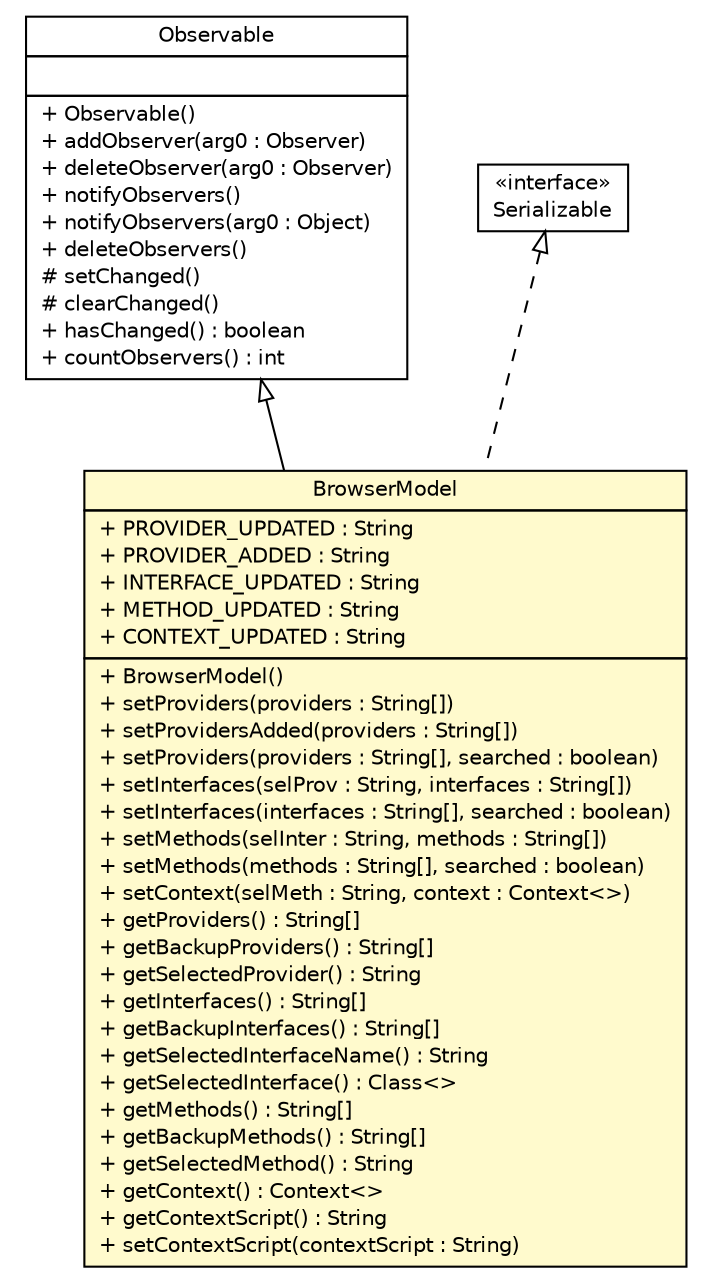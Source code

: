 #!/usr/local/bin/dot
#
# Class diagram 
# Generated by UMLGraph version R5_6 (http://www.umlgraph.org/)
#

digraph G {
	edge [fontname="Helvetica",fontsize=10,labelfontname="Helvetica",labelfontsize=10];
	node [fontname="Helvetica",fontsize=10,shape=plaintext];
	nodesep=0.25;
	ranksep=0.5;
	// sorcer.core.provider.cataloger.ui.BrowserModel
	c74093 [label=<<table title="sorcer.core.provider.cataloger.ui.BrowserModel" border="0" cellborder="1" cellspacing="0" cellpadding="2" port="p" bgcolor="lemonChiffon" href="./BrowserModel.html">
		<tr><td><table border="0" cellspacing="0" cellpadding="1">
<tr><td align="center" balign="center"> BrowserModel </td></tr>
		</table></td></tr>
		<tr><td><table border="0" cellspacing="0" cellpadding="1">
<tr><td align="left" balign="left"> + PROVIDER_UPDATED : String </td></tr>
<tr><td align="left" balign="left"> + PROVIDER_ADDED : String </td></tr>
<tr><td align="left" balign="left"> + INTERFACE_UPDATED : String </td></tr>
<tr><td align="left" balign="left"> + METHOD_UPDATED : String </td></tr>
<tr><td align="left" balign="left"> + CONTEXT_UPDATED : String </td></tr>
		</table></td></tr>
		<tr><td><table border="0" cellspacing="0" cellpadding="1">
<tr><td align="left" balign="left"> + BrowserModel() </td></tr>
<tr><td align="left" balign="left"> + setProviders(providers : String[]) </td></tr>
<tr><td align="left" balign="left"> + setProvidersAdded(providers : String[]) </td></tr>
<tr><td align="left" balign="left"> + setProviders(providers : String[], searched : boolean) </td></tr>
<tr><td align="left" balign="left"> + setInterfaces(selProv : String, interfaces : String[]) </td></tr>
<tr><td align="left" balign="left"> + setInterfaces(interfaces : String[], searched : boolean) </td></tr>
<tr><td align="left" balign="left"> + setMethods(selInter : String, methods : String[]) </td></tr>
<tr><td align="left" balign="left"> + setMethods(methods : String[], searched : boolean) </td></tr>
<tr><td align="left" balign="left"> + setContext(selMeth : String, context : Context&lt;&gt;) </td></tr>
<tr><td align="left" balign="left"> + getProviders() : String[] </td></tr>
<tr><td align="left" balign="left"> + getBackupProviders() : String[] </td></tr>
<tr><td align="left" balign="left"> + getSelectedProvider() : String </td></tr>
<tr><td align="left" balign="left"> + getInterfaces() : String[] </td></tr>
<tr><td align="left" balign="left"> + getBackupInterfaces() : String[] </td></tr>
<tr><td align="left" balign="left"> + getSelectedInterfaceName() : String </td></tr>
<tr><td align="left" balign="left"> + getSelectedInterface() : Class&lt;&gt; </td></tr>
<tr><td align="left" balign="left"> + getMethods() : String[] </td></tr>
<tr><td align="left" balign="left"> + getBackupMethods() : String[] </td></tr>
<tr><td align="left" balign="left"> + getSelectedMethod() : String </td></tr>
<tr><td align="left" balign="left"> + getContext() : Context&lt;&gt; </td></tr>
<tr><td align="left" balign="left"> + getContextScript() : String </td></tr>
<tr><td align="left" balign="left"> + setContextScript(contextScript : String) </td></tr>
		</table></td></tr>
		</table>>, URL="./BrowserModel.html", fontname="Helvetica", fontcolor="black", fontsize=10.0];
	//sorcer.core.provider.cataloger.ui.BrowserModel extends java.util.Observable
	c74226:p -> c74093:p [dir=back,arrowtail=empty];
	//sorcer.core.provider.cataloger.ui.BrowserModel implements java.io.Serializable
	c74227:p -> c74093:p [dir=back,arrowtail=empty,style=dashed];
	// java.io.Serializable
	c74227 [label=<<table title="java.io.Serializable" border="0" cellborder="1" cellspacing="0" cellpadding="2" port="p" href="http://docs.oracle.com/javase/7/docs/api/java/io/Serializable.html">
		<tr><td><table border="0" cellspacing="0" cellpadding="1">
<tr><td align="center" balign="center"> &#171;interface&#187; </td></tr>
<tr><td align="center" balign="center"> Serializable </td></tr>
		</table></td></tr>
		</table>>, URL="http://docs.oracle.com/javase/7/docs/api/java/io/Serializable.html", fontname="Helvetica", fontcolor="black", fontsize=10.0];
	// java.util.Observable
	c74226 [label=<<table title="java.util.Observable" border="0" cellborder="1" cellspacing="0" cellpadding="2" port="p" href="http://docs.oracle.com/javase/7/docs/api/java/util/Observable.html">
		<tr><td><table border="0" cellspacing="0" cellpadding="1">
<tr><td align="center" balign="center"> Observable </td></tr>
		</table></td></tr>
		<tr><td><table border="0" cellspacing="0" cellpadding="1">
<tr><td align="left" balign="left">  </td></tr>
		</table></td></tr>
		<tr><td><table border="0" cellspacing="0" cellpadding="1">
<tr><td align="left" balign="left"> + Observable() </td></tr>
<tr><td align="left" balign="left"> + addObserver(arg0 : Observer) </td></tr>
<tr><td align="left" balign="left"> + deleteObserver(arg0 : Observer) </td></tr>
<tr><td align="left" balign="left"> + notifyObservers() </td></tr>
<tr><td align="left" balign="left"> + notifyObservers(arg0 : Object) </td></tr>
<tr><td align="left" balign="left"> + deleteObservers() </td></tr>
<tr><td align="left" balign="left"> # setChanged() </td></tr>
<tr><td align="left" balign="left"> # clearChanged() </td></tr>
<tr><td align="left" balign="left"> + hasChanged() : boolean </td></tr>
<tr><td align="left" balign="left"> + countObservers() : int </td></tr>
		</table></td></tr>
		</table>>, URL="http://docs.oracle.com/javase/7/docs/api/java/util/Observable.html", fontname="Helvetica", fontcolor="black", fontsize=10.0];
}

